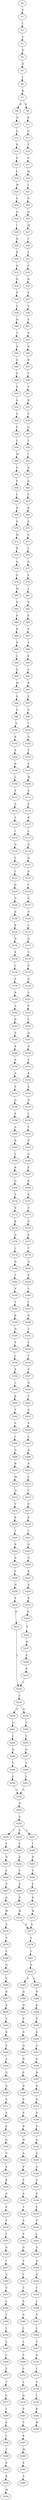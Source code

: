 strict digraph  {
	S0 -> S1 [ label = E ];
	S1 -> S2 [ label = L ];
	S2 -> S3 [ label = L ];
	S3 -> S4 [ label = D ];
	S4 -> S5 [ label = D ];
	S5 -> S6 [ label = I ];
	S6 -> S7 [ label = R ];
	S7 -> S8 [ label = R ];
	S7 -> S9 [ label = K ];
	S8 -> S10 [ label = N ];
	S9 -> S11 [ label = N ];
	S10 -> S12 [ label = Q ];
	S11 -> S13 [ label = Q ];
	S12 -> S14 [ label = N ];
	S13 -> S15 [ label = T ];
	S14 -> S16 [ label = E ];
	S15 -> S17 [ label = E ];
	S16 -> S18 [ label = L ];
	S17 -> S19 [ label = M ];
	S18 -> S20 [ label = M ];
	S19 -> S21 [ label = L ];
	S20 -> S22 [ label = V ];
	S21 -> S23 [ label = S ];
	S22 -> S24 [ label = Q ];
	S23 -> S25 [ label = Q ];
	S24 -> S26 [ label = I ];
	S25 -> S27 [ label = M ];
	S26 -> S28 [ label = H ];
	S27 -> S29 [ label = T ];
	S28 -> S30 [ label = R ];
	S29 -> S31 [ label = Y ];
	S30 -> S32 [ label = A ];
	S31 -> S33 [ label = F ];
	S32 -> S34 [ label = D ];
	S33 -> S35 [ label = D ];
	S34 -> S36 [ label = S ];
	S35 -> S37 [ label = F ];
	S36 -> S38 [ label = G ];
	S37 -> S39 [ label = S ];
	S38 -> S40 [ label = N ];
	S39 -> S41 [ label = S ];
	S40 -> S42 [ label = G ];
	S41 -> S43 [ label = N ];
	S42 -> S44 [ label = A ];
	S43 -> S45 [ label = N ];
	S44 -> S46 [ label = G ];
	S45 -> S47 [ label = D ];
	S46 -> S48 [ label = A ];
	S47 -> S49 [ label = T ];
	S48 -> S50 [ label = E ];
	S49 -> S51 [ label = V ];
	S50 -> S52 [ label = A ];
	S51 -> S53 [ label = R ];
	S52 -> S54 [ label = G ];
	S53 -> S55 [ label = S ];
	S54 -> S56 [ label = P ];
	S55 -> S57 [ label = Q ];
	S56 -> S58 [ label = L ];
	S57 -> S59 [ label = L ];
	S58 -> S60 [ label = M ];
	S59 -> S61 [ label = I ];
	S60 -> S62 [ label = E ];
	S61 -> S63 [ label = D ];
	S62 -> S64 [ label = E ];
	S63 -> S65 [ label = Q ];
	S64 -> S66 [ label = L ];
	S65 -> S67 [ label = V ];
	S66 -> S68 [ label = R ];
	S67 -> S69 [ label = K ];
	S68 -> S70 [ label = S ];
	S69 -> S71 [ label = E ];
	S70 -> S72 [ label = M ];
	S71 -> S73 [ label = E ];
	S72 -> S74 [ label = R ];
	S73 -> S75 [ label = L ];
	S74 -> S76 [ label = A ];
	S75 -> S77 [ label = N ];
	S76 -> S78 [ label = S ];
	S77 -> S79 [ label = E ];
	S78 -> S80 [ label = M ];
	S79 -> S81 [ label = L ];
	S80 -> S82 [ label = A ];
	S81 -> S83 [ label = R ];
	S82 -> S84 [ label = R ];
	S83 -> S85 [ label = E ];
	S84 -> S86 [ label = R ];
	S85 -> S87 [ label = S ];
	S86 -> S88 [ label = E ];
	S87 -> S89 [ label = A ];
	S88 -> S90 [ label = L ];
	S89 -> S91 [ label = K ];
	S90 -> S92 [ label = Q ];
	S91 -> S93 [ label = S ];
	S92 -> S94 [ label = M ];
	S93 -> S95 [ label = R ];
	S94 -> S96 [ label = E ];
	S95 -> S97 [ label = E ];
	S96 -> S98 [ label = E ];
	S97 -> S99 [ label = G ];
	S98 -> S100 [ label = A ];
	S99 -> S101 [ label = T ];
	S100 -> S102 [ label = K ];
	S101 -> S103 [ label = V ];
	S102 -> S104 [ label = E ];
	S103 -> S105 [ label = E ];
	S104 -> S106 [ label = R ];
	S105 -> S107 [ label = E ];
	S106 -> S108 [ label = L ];
	S107 -> S109 [ label = M ];
	S108 -> S110 [ label = E ];
	S109 -> S111 [ label = E ];
	S110 -> S112 [ label = A ];
	S111 -> S113 [ label = E ];
	S112 -> S114 [ label = T ];
	S113 -> S115 [ label = K ];
	S114 -> S116 [ label = I ];
	S115 -> S117 [ label = L ];
	S116 -> S118 [ label = N ];
	S117 -> S119 [ label = A ];
	S118 -> S120 [ label = L ];
	S119 -> S121 [ label = A ];
	S120 -> S122 [ label = L ];
	S121 -> S123 [ label = S ];
	S122 -> S124 [ label = Q ];
	S123 -> S125 [ label = I ];
	S124 -> S126 [ label = G ];
	S125 -> S127 [ label = E ];
	S126 -> S128 [ label = E ];
	S127 -> S129 [ label = A ];
	S128 -> S130 [ label = R ];
	S129 -> S131 [ label = L ];
	S130 -> S132 [ label = D ];
	S131 -> S133 [ label = H ];
	S132 -> S134 [ label = E ];
	S133 -> S135 [ label = V ];
	S134 -> S136 [ label = L ];
	S135 -> S137 [ label = E ];
	S136 -> S138 [ label = E ];
	S137 -> S139 [ label = Q ];
	S138 -> S140 [ label = R ];
	S139 -> S141 [ label = S ];
	S140 -> S142 [ label = A ];
	S141 -> S143 [ label = E ];
	S142 -> S144 [ label = R ];
	S143 -> S145 [ label = L ];
	S144 -> S146 [ label = S ];
	S145 -> S147 [ label = Q ];
	S146 -> S148 [ label = K ];
	S147 -> S149 [ label = R ];
	S148 -> S150 [ label = A ];
	S149 -> S151 [ label = V ];
	S150 -> S152 [ label = A ];
	S151 -> S153 [ label = K ];
	S152 -> S154 [ label = E ];
	S153 -> S155 [ label = S ];
	S154 -> S156 [ label = G ];
	S155 -> S157 [ label = R ];
	S156 -> S158 [ label = E ];
	S157 -> S159 [ label = L ];
	S158 -> S160 [ label = A ];
	S159 -> S161 [ label = L ];
	S160 -> S162 [ label = R ];
	S161 -> S163 [ label = D ];
	S162 -> S164 [ label = L ];
	S163 -> S165 [ label = G ];
	S164 -> S166 [ label = K ];
	S165 -> S167 [ label = E ];
	S166 -> S168 [ label = Q ];
	S167 -> S169 [ label = E ];
	S168 -> S170 [ label = S ];
	S169 -> S171 [ label = K ];
	S170 -> S172 [ label = E ];
	S171 -> S173 [ label = V ];
	S172 -> S174 [ label = K ];
	S173 -> S175 [ label = E ];
	S174 -> S176 [ label = G ];
	S175 -> S177 [ label = K ];
	S176 -> S178 [ label = L ];
	S177 -> S179 [ label = T ];
	S178 -> S180 [ label = D ];
	S179 -> S181 [ label = Q ];
	S180 -> S182 [ label = T ];
	S181 -> S183 [ label = K ];
	S182 -> S184 [ label = V ];
	S183 -> S185 [ label = L ];
	S184 -> S186 [ label = T ];
	S185 -> S187 [ label = L ];
	S186 -> S188 [ label = R ];
	S187 -> S189 [ label = Q ];
	S188 -> S190 [ label = N ];
	S189 -> S191 [ label = T ];
	S190 -> S192 [ label = F ];
	S191 -> S193 [ label = F ];
	S192 -> S194 [ label = L ];
	S193 -> S195 [ label = T ];
	S194 -> S196 [ label = K ];
	S195 -> S197 [ label = S ];
	S196 -> S198 [ label = L ];
	S197 -> S199 [ label = N ];
	S198 -> S200 [ label = K ];
	S199 -> S201 [ label = Y ];
	S200 -> S202 [ label = T ];
	S201 -> S203 [ label = S ];
	S202 -> S204 [ label = S ];
	S203 -> S205 [ label = S ];
	S204 -> S206 [ label = I ];
	S205 -> S207 [ label = L ];
	S206 -> S208 [ label = D ];
	S207 -> S209 [ label = K ];
	S208 -> S210 [ label = R ];
	S209 -> S211 [ label = A ];
	S210 -> S212 [ label = M ];
	S211 -> S213 [ label = L ];
	S212 -> S214 [ label = Q ];
	S213 -> S215 [ label = I ];
	S214 -> S216 [ label = V ];
	S215 -> S217 [ label = D ];
	S216 -> S218 [ label = K ];
	S217 -> S219 [ label = K ];
	S218 -> S220 [ label = T ];
	S219 -> S221 [ label = I ];
	S220 -> S222 [ label = R ];
	S221 -> S223 [ label = Q ];
	S222 -> S224 [ label = D ];
	S223 -> S225 [ label = G ];
	S224 -> S226 [ label = V ];
	S225 -> S227 [ label = K ];
	S226 -> S228 [ label = H ];
	S227 -> S229 [ label = S ];
	S228 -> S230 [ label = E ];
	S229 -> S231 [ label = K ];
	S230 -> S232 [ label = K ];
	S231 -> S233 [ label = D ];
	S232 -> S234 [ label = L ];
	S233 -> S235 [ label = V ];
	S234 -> S236 [ label = G ];
	S235 -> S237 [ label = H ];
	S236 -> S238 [ label = Q ];
	S236 -> S239 [ label = H ];
	S237 -> S240 [ label = E ];
	S238 -> S241 [ label = G ];
	S239 -> S242 [ label = G ];
	S240 -> S243 [ label = K ];
	S241 -> S244 [ label = L ];
	S242 -> S245 [ label = L ];
	S243 -> S234 [ label = L ];
	S244 -> S246 [ label = Q ];
	S245 -> S247 [ label = Q ];
	S246 -> S248 [ label = L ];
	S247 -> S249 [ label = L ];
	S248 -> S250 [ label = L ];
	S249 -> S251 [ label = L ];
	S250 -> S252 [ label = G ];
	S251 -> S252 [ label = G ];
	S252 -> S253 [ label = H ];
	S253 -> S254 [ label = A ];
	S254 -> S255 [ label = I ];
	S254 -> S256 [ label = V ];
	S254 -> S257 [ label = L ];
	S255 -> S258 [ label = V ];
	S256 -> S259 [ label = V ];
	S257 -> S260 [ label = I ];
	S258 -> S261 [ label = N ];
	S259 -> S262 [ label = N ];
	S260 -> S263 [ label = N ];
	S261 -> S264 [ label = V ];
	S262 -> S265 [ label = V ];
	S263 -> S266 [ label = V ];
	S264 -> S267 [ label = D ];
	S265 -> S268 [ label = E ];
	S266 -> S269 [ label = E ];
	S267 -> S270 [ label = D ];
	S268 -> S271 [ label = D ];
	S269 -> S272 [ label = D ];
	S270 -> S273 [ label = W ];
	S271 -> S274 [ label = W ];
	S272 -> S275 [ label = W ];
	S273 -> S276 [ label = A ];
	S274 -> S277 [ label = S ];
	S275 -> S277 [ label = S ];
	S276 -> S278 [ label = A ];
	S277 -> S279 [ label = A ];
	S278 -> S280 [ label = Y ];
	S279 -> S281 [ label = Y ];
	S280 -> S282 [ label = Q ];
	S281 -> S283 [ label = Q ];
	S282 -> S284 [ label = V ];
	S283 -> S285 [ label = D ];
	S283 -> S286 [ label = L ];
	S284 -> S287 [ label = R ];
	S285 -> S288 [ label = Q ];
	S286 -> S289 [ label = N ];
	S287 -> S290 [ label = K ];
	S288 -> S291 [ label = D ];
	S289 -> S292 [ label = K ];
	S290 -> S293 [ label = E ];
	S291 -> S294 [ label = P ];
	S292 -> S295 [ label = D ];
	S293 -> S296 [ label = K ];
	S294 -> S297 [ label = D ];
	S295 -> S298 [ label = K ];
	S296 -> S299 [ label = S ];
	S297 -> S300 [ label = Q ];
	S298 -> S301 [ label = G ];
	S299 -> S302 [ label = A ];
	S300 -> S303 [ label = D ];
	S301 -> S304 [ label = S ];
	S302 -> S305 [ label = G ];
	S303 -> S306 [ label = P ];
	S304 -> S307 [ label = R ];
	S305 -> S308 [ label = G ];
	S306 -> S309 [ label = D ];
	S307 -> S310 [ label = H ];
	S308 -> S311 [ label = A ];
	S309 -> S312 [ label = P ];
	S310 -> S313 [ label = Q ];
	S311 -> S314 [ label = A ];
	S312 -> S315 [ label = S ];
	S313 -> S316 [ label = S ];
	S314 -> S317 [ label = S ];
	S315 -> S318 [ label = R ];
	S316 -> S319 [ label = P ];
	S317 -> S320 [ label = G ];
	S318 -> S321 [ label = H ];
	S319 -> S322 [ label = S ];
	S320 -> S323 [ label = G ];
	S321 -> S324 [ label = A ];
	S322 -> S325 [ label = G ];
	S323 -> S326 [ label = K ];
	S324 -> S327 [ label = P ];
	S325 -> S328 [ label = A ];
	S326 -> S329 [ label = K ];
	S327 -> S330 [ label = F ];
	S328 -> S331 [ label = A ];
	S329 -> S332 [ label = D ];
	S330 -> S333 [ label = A ];
	S331 -> S334 [ label = E ];
	S332 -> S335 [ label = F ];
	S333 -> S336 [ label = T ];
	S334 -> S337 [ label = E ];
	S335 -> S338 [ label = P ];
	S336 -> S339 [ label = S ];
	S337 -> S340 [ label = P ];
	S338 -> S341 [ label = F ];
	S339 -> S342 [ label = V ];
	S340 -> S343 [ label = L ];
	S341 -> S344 [ label = G ];
	S342 -> S345 [ label = G ];
	S343 -> S346 [ label = G ];
	S344 -> S347 [ label = T ];
	S345 -> S348 [ label = V ];
	S346 -> S349 [ label = A ];
	S347 -> S350 [ label = A ];
	S348 -> S351 [ label = L ];
	S349 -> S352 [ label = A ];
	S350 -> S353 [ label = V ];
	S351 -> S354 [ label = T ];
	S352 -> S355 [ label = C ];
	S353 -> S356 [ label = L ];
	S354 -> S357 [ label = S ];
	S355 -> S358 [ label = L ];
	S356 -> S359 [ label = V ];
	S357 -> S360 [ label = S ];
	S358 -> S361 [ label = V ];
	S359 -> S362 [ label = L ];
	S360 -> S363 [ label = L ];
	S361 -> S364 [ label = L ];
	S362 -> S365 [ label = L ];
	S363 -> S366 [ label = L ];
	S364 -> S367 [ label = V ];
	S365 -> S368 [ label = C ];
	S366 -> S369 [ label = V ];
	S367 -> S370 [ label = A ];
	S368 -> S371 [ label = F ];
	S369 -> S372 [ label = L ];
	S370 -> S373 [ label = L ];
	S371 -> S374 [ label = T ];
	S372 -> S375 [ label = L ];
	S373 -> S376 [ label = A ];
	S374 -> S377 [ label = L ];
	S375 -> S378 [ label = Q ];
	S376 -> S379 [ label = L ];
	S377 -> S380 [ label = T ];
	S378 -> S381 [ label = P ];
	S379 -> S382 [ label = K ];
	S380 -> S383 [ label = A ];
	S381 -> S384 [ label = T ];
	S382 -> S385 [ label = M ];
	S383 -> S386 [ label = L ];
	S384 -> S387 [ label = K ];
	S386 -> S388 [ label = T ];
	S387 -> S389 [ label = M ];
	S388 -> S390 [ label = R ];
	S389 -> S391 [ label = E ];
	S390 -> S392 [ label = K ];
	S391 -> S393 [ label = A ];
	S392 -> S394 [ label = M ];
}
